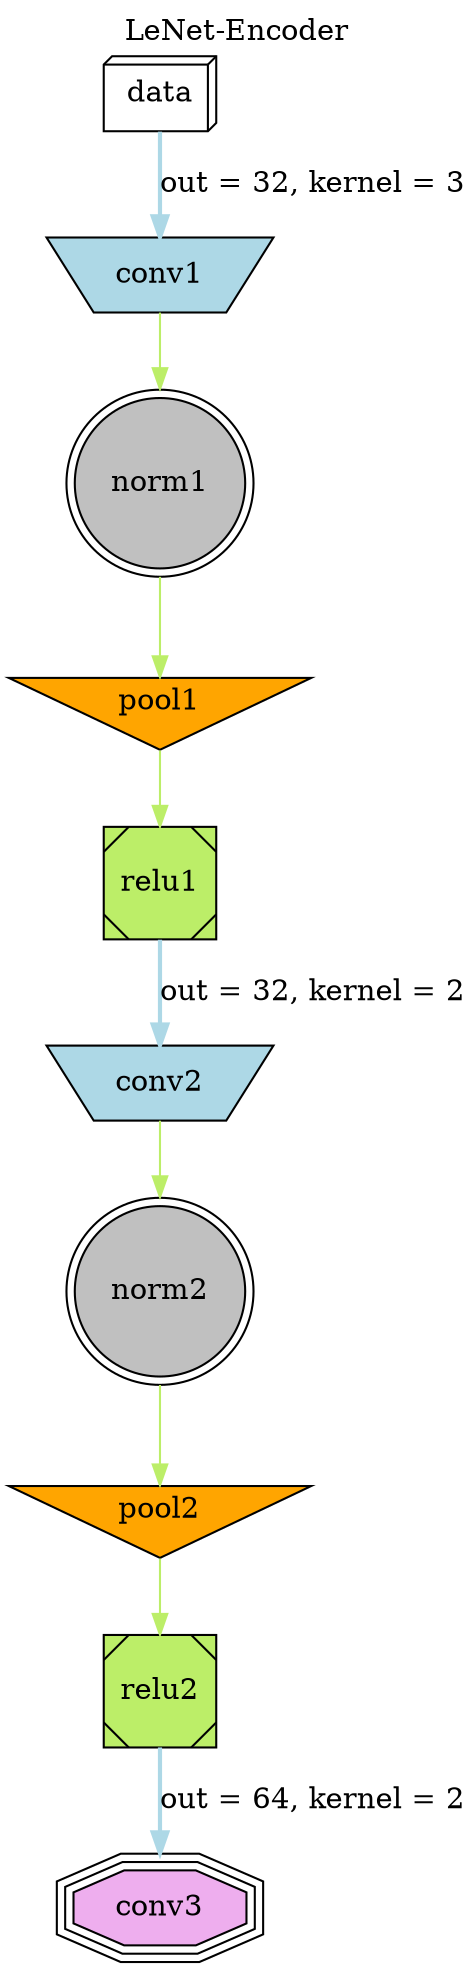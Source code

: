 // ================================================= //
// Author: Miquel Perello Nieto                      //
// Web:    www.perellonieto.com                      //
// Email:  miquel.perellonieto at aalto dot fi       //
// ================================================= //
//
// This is an example to create Alexnet Convolutional Neural Network
// using the opensource tool Graphviz.
//
// Tested with version:
//
//      2.36.0 (20140111.2315)
//
// To generate the graph as a PDF just run:
//
//      dot -Tpdf alexnet.gv -o alexnet.pdf
//
// One think to have in mind is that the order of the nodes definition modifies
// nodes position.

digraph Alexnet {
    // ================================== //
    //  GRAPH OPTIONS                     //
    // ================================== //

    // From Top to Bottom
    rankdir=TB;

    // Tittle possition: top
    labelloc="t";
    // Tittle
    label="LeNet-Encoder";

    // ================================== //
    //  NODE SHAPES                       //
    // ================================== //
    //
    // There is a shape and color description for each node
    // of the graph.
    //
    // It can be specified individually per node:
    //      first_node [shape=circle, color=blue];
    //
    // Or for a group of nodes if specified previously:
    //      node [shape=circle, color=blue];
    //      first_node;
    //      second_node;
    //

    // Data node
    // =========

    data [shape=box3d, color=black];

    // Label node
    // =========

    //label [shape=tab, color=black];

    // Loss function node
    // ==================

    //loss [shape=component, color=black];

    // Convolution nodes
    // =================
    //
    // All convolutions are a blue inverted trapezoid
    //

    node [shape=invtrapezium, fillcolor=lightblue, style=filled];
    conv1;
    conv2;
    // Splitted layer 2
    // ================
    //
    //  Layers with separated convolutions need to be in subgraphs
    //  This is because we want arrows from individual nodes but
    //  we want to consider all of them as a unique layer.
    //



    // Splitted layer 4
    // ================
    //



    // Splitted layer 5
    // ================
    //



    // Rectified Linear Unit nodes
    // ============================
    //
    // RELU nodes are green squares
    //

    node [shape=Msquare, fillcolor=darkolivegreen2, style=filled];
    relu1;
    relu2;


    // Pooling nodes
    // =============
    //
    // All pooling nodes are orange inverted triangles
    //

    node [shape=invtriangle, fillcolor=orange, style=filled];
    pool1;
    pool2;

    // Normalization nodes
    // ===================
    //
    // All normalization nodes are gray circles inside a bigger circle
    // (it reminds me a 3 dimmensional Gaussian looked from top)
    //

    node [shape=doublecircle, fillcolor=grey, style=filled];
    norm1;
    norm2;

    // Fully connected layers
    // ======================
    //
    // All fully connected layers are salmon circles
    //



    // Drop Out nodes
    // ==============
    //
    // All DropOut nodes are purple octagons
    //

    node [shape=tripleoctagon, fillcolor=plum2, style=filled];
    //drop6;
    //drop7;

    // ================================== //
    //  ARROWS                            //
    // ================================== //
    //
    // There is a color and possible a label for each
    // arrow in the graph.
    // Also, some nodes has connections going in and
    // going out.
    //
    // The color can be specified individually per arrow:
    // first_node -> second_node [color=blue, style=bold,label="one to two"];
    //
    // Or for a group of nodes if specified previously:
    //  edge [color=blue];
    //  first_node -> second_node;
    //  second_node -> first_node;
    //  second_node -> third_node;
    //

    //
    // LAYER 1
    //

    data  -> conv1 [color=lightblue, style=bold,label="out = 32, kernel = 3"];

    edge [color=darkolivegreen2];
    conv1 -> norm1;
    norm1 -> pool1;
    pool1 -> relu1;
    relu1 -> conv2 [color=lightblue, style=bold,label="out = 32, kernel = 2"];
    conv2 -> norm2;
    norm2 -> pool2;
    pool2 -> relu2; 
    relu2 -> conv3 [color=lightblue, style=bold,label="out = 64, kernel = 2"];

    
    

    //pool1 -> conv2_1 [color=lightblue, style=bold,label="out = 256, kernel = 5, pad = 2"];
    //pool1 -> conv2_2 [color=lightblue, style=bold];

    //
    // LAYER 2
    //

    //edge [color=darkolivegreen2];
    //conv2_1 -> relu2_1;
    //conv2_2 -> relu2_2;
    //relu2_1 -> conv2_1;
    //relu2_2 -> conv2_2;
//
//    //conv2_1 -> norm2 [color=grey, style=bold,label="local_size = 5, alpha = 0.0001, beta = 0.75"];
//    //conv2_2 -> norm2 [color=grey, style=bold];
//    //norm2 -> pool2 [color=orange, style=bold,label="pool = MAX, kernel = 3, stride = 2"];
//
//    //pool2 -> conv3 [color=lightblue, style=bold,label="out = 384, kernel = 3, pad = 1"];
//
//    ////
//    //// LAYER 3
//    ////
//
//    //conv3 -> relu3 [color=darkolivegreen2];
//    //relu3 -> conv3 [color=darkolivegreen2];
//
//    //conv3 -> conv4_1 [color=lightblue, style=bold,label="out = 384, kernel = 3, pad = 1"];
//    //conv3 -> conv4_2 [color=lightblue, style=bold];
//
//    ////
//    //// LAYER 4
//    ////
//
//    //edge [color=darkolivegreen2];
//    //conv4_1 -> relu4_1;
//    //relu4_1 -> conv4_1;
//    //conv4_2 -> relu4_2;
//    //relu4_2 -> conv4_2;
//
//    //conv4_1 -> conv5_1 [color=lightblue, style=bold, label="out = 256, kernel = 3, pad = 1"];
//    //conv4_2 -> conv5_2 [color=lightblue, style=bold];
//
//    ////
//    //// LAYER 5
//    ////
//
//    //edge [color=darkolivegreen2];
//    //conv5_1 -> relu5_1;
//    //relu5_1 -> conv5_1;
//    //conv5_2 -> relu5_2;
//    //relu5_2 -> conv5_2;
//
//    //conv5_1 -> pool5 [color=orange, style=bold,label="pool = MAX, kernel = 3, stride = 2"];
//    //conv5_2 -> pool5 [color=orange, style=bold];
//
//    //pool5 -> fc6 [color=salmon, style=bold,label="out = 4096"];
//    //fc6 -> relu6 [color=darkolivegreen2];
//    //relu6 -> fc6 [color=darkolivegreen2];
//    //fc6 -> drop6 [color=plum2, style=bold,label="dropout_ratio = 0.5"];
//    //drop6 -> fc6 [color=plum2];
//
//    ////
//    //// LAYER 6
//    ////
//
//    //fc6 -> fc7 [color=salmon, style=bold,label="out = 4096"];
//
//    ////
//    //// LAYER 7
//    ////
//
//    //fc7 -> relu7 [color=darkolivegreen2];
//    //relu7 -> fc7 [color=darkolivegreen2];
//    //fc7 -> drop7 [color=plum2, style=bold,label="dropout_ratio = 0.5"];
//    //drop7 -> fc7 [color=plum2];
//
//    //fc7 -> fc8 [color=salmon, style=bold,label="out = 1000"];
//
//    ////
//    //// LAYER 8
    ////

    //edge [color=black]
    //fc8 -> loss;
    //label -> loss;
}